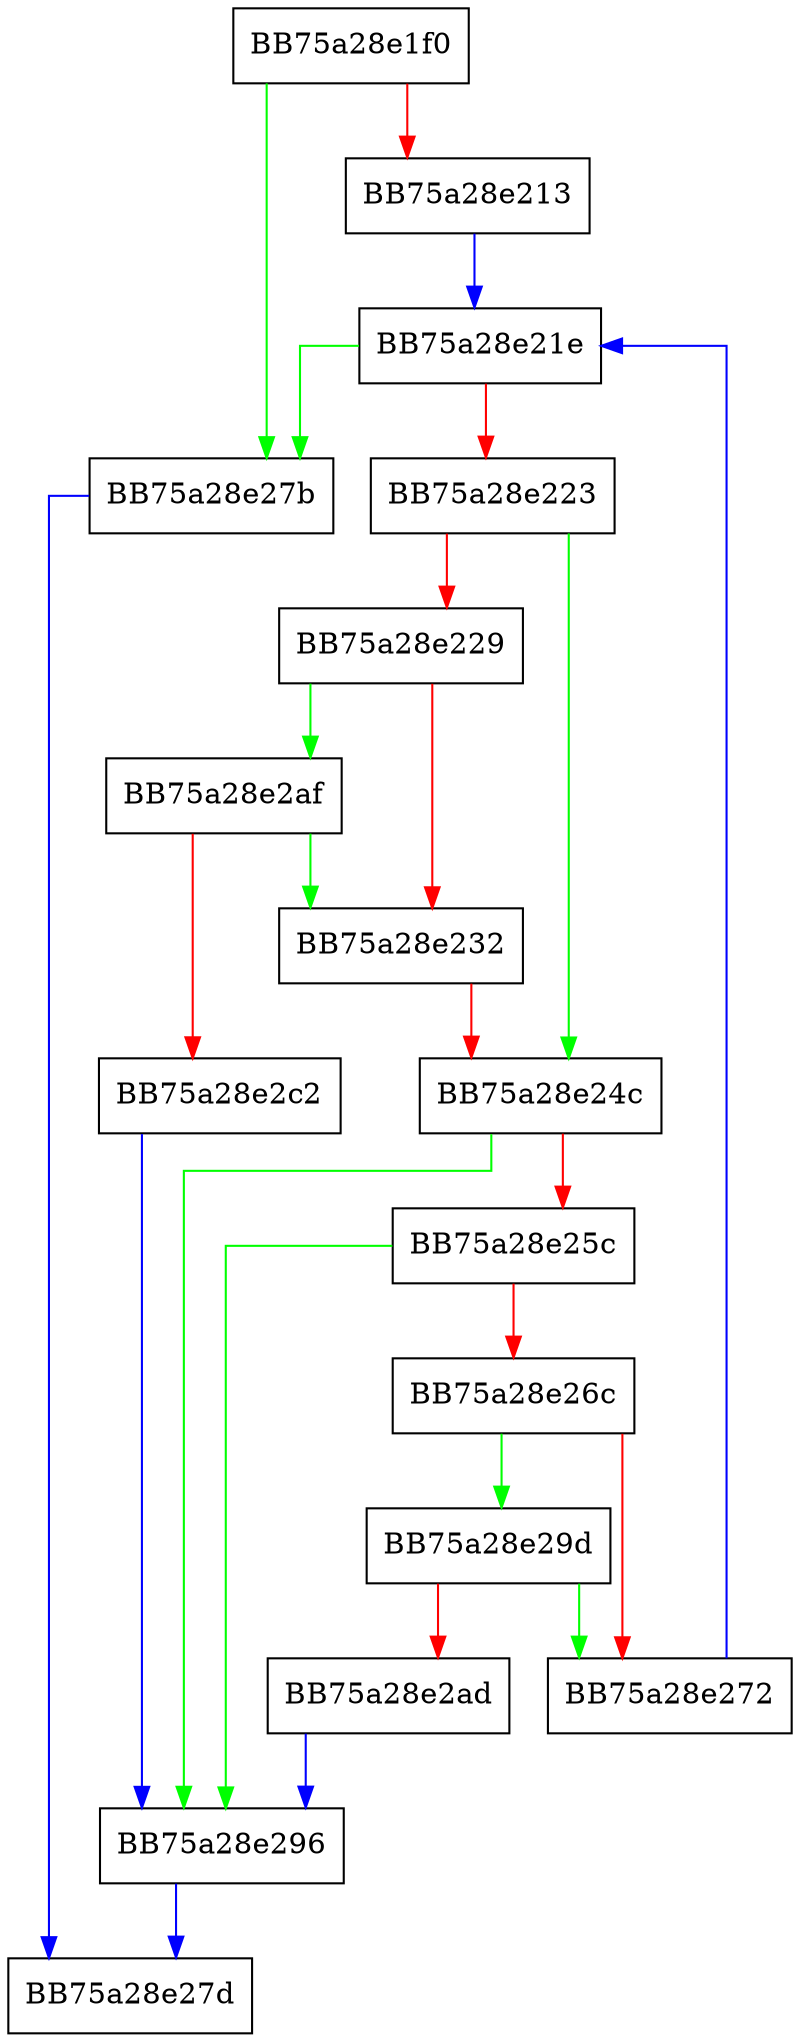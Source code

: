 digraph sqlite3FixSrcList {
  node [shape="box"];
  graph [splines=ortho];
  BB75a28e1f0 -> BB75a28e27b [color="green"];
  BB75a28e1f0 -> BB75a28e213 [color="red"];
  BB75a28e213 -> BB75a28e21e [color="blue"];
  BB75a28e21e -> BB75a28e27b [color="green"];
  BB75a28e21e -> BB75a28e223 [color="red"];
  BB75a28e223 -> BB75a28e24c [color="green"];
  BB75a28e223 -> BB75a28e229 [color="red"];
  BB75a28e229 -> BB75a28e2af [color="green"];
  BB75a28e229 -> BB75a28e232 [color="red"];
  BB75a28e232 -> BB75a28e24c [color="red"];
  BB75a28e24c -> BB75a28e296 [color="green"];
  BB75a28e24c -> BB75a28e25c [color="red"];
  BB75a28e25c -> BB75a28e296 [color="green"];
  BB75a28e25c -> BB75a28e26c [color="red"];
  BB75a28e26c -> BB75a28e29d [color="green"];
  BB75a28e26c -> BB75a28e272 [color="red"];
  BB75a28e272 -> BB75a28e21e [color="blue"];
  BB75a28e27b -> BB75a28e27d [color="blue"];
  BB75a28e296 -> BB75a28e27d [color="blue"];
  BB75a28e29d -> BB75a28e272 [color="green"];
  BB75a28e29d -> BB75a28e2ad [color="red"];
  BB75a28e2ad -> BB75a28e296 [color="blue"];
  BB75a28e2af -> BB75a28e232 [color="green"];
  BB75a28e2af -> BB75a28e2c2 [color="red"];
  BB75a28e2c2 -> BB75a28e296 [color="blue"];
}
